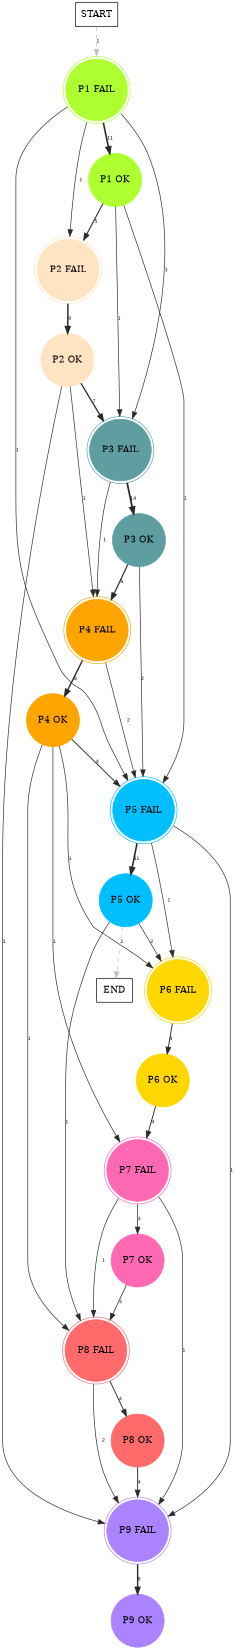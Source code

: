 digraph graphname {
	dpi = 150
	size="16,11!";
	margin = 0;
"P1 FAIL" [shape=circle, color=greenyellow, peripheries=2, style=filled]"P1 OK" [shape=circle, color=greenyellow, style=filled]"P2 FAIL" [shape=circle, color=bisque, peripheries=2, style=filled]"P2 OK" [shape=circle, color=bisque, style=filled]"P3 FAIL" [shape=circle, color=cadetblue, peripheries=2, style=filled]"P3 OK" [shape=circle, color=cadetblue, style=filled]"P4 FAIL" [shape=circle, color=orange, peripheries=2, style=filled]"P4 OK" [shape=circle, color=orange, style=filled]"P5 FAIL" [shape=circle, color=deepskyblue, peripheries=2, style=filled]"P5 OK" [shape=circle, color=deepskyblue, style=filled]"P6 FAIL" [shape=circle, color=gold, peripheries=2, style=filled]"P6 OK" [shape=circle, color=gold, style=filled]"P7 FAIL" [shape=circle, color=hotpink, peripheries=2, style=filled]"P7 OK" [shape=circle, color=hotpink, style=filled]"P8 FAIL" [shape=circle, color=indianred1, peripheries=2, style=filled]"P9 FAIL" [shape=circle, color=mediumpurple1, peripheries=2, style=filled]"P9 OK" [shape=circle, color=mediumpurple1, style=filled]"P8 OK" [shape=circle, color=indianred1, style=filled]"START" [shape=box, fillcolor=white, style=filled, color=black]"END" [shape=box, fillcolor=white, style=filled, color=black]"P1 FAIL" -> "P1 OK" [ color=grey16 penwidth = "2.3978952727983707"label ="11" labelfloat=false fontname="Arial" fontsize=8]
"P1 FAIL" -> "P2 FAIL" [ color=grey16 penwidth = "1"label ="1" labelfloat=false fontname="Arial" fontsize=8]
"P1 FAIL" -> "P3 FAIL" [ color=grey16 penwidth = "1"label ="1" labelfloat=false fontname="Arial" fontsize=8]
"P1 FAIL" -> "P5 FAIL" [ color=grey16 penwidth = "1"label ="1" labelfloat=false fontname="Arial" fontsize=8]
"P1 OK" -> "P2 FAIL" [ color=grey16 penwidth = "1.6094379124341003"label ="5" labelfloat=false fontname="Arial" fontsize=8]
"P1 OK" -> "P3 FAIL" [ color=grey16 penwidth = "1"label ="1" labelfloat=false fontname="Arial" fontsize=8]
"P1 OK" -> "P5 FAIL" [ color=grey16 penwidth = "1"label ="1" labelfloat=false fontname="Arial" fontsize=8]
"P2 FAIL" -> "P2 OK" [ color=grey16 penwidth = "2.1972245773362196"label ="9" labelfloat=false fontname="Arial" fontsize=8]
"P2 OK" -> "P3 FAIL" [ color=grey16 penwidth = "1.9459101490553132"label ="7" labelfloat=false fontname="Arial" fontsize=8]
"P2 OK" -> "P4 FAIL" [ color=grey16 penwidth = "1"label ="1" labelfloat=false fontname="Arial" fontsize=8]
"P2 OK" -> "P9 FAIL" [ color=grey16 penwidth = "1"label ="1" labelfloat=false fontname="Arial" fontsize=8]
"P3 FAIL" -> "P3 OK" [ color=grey16 penwidth = "2.6390573296152584"label ="14" labelfloat=false fontname="Arial" fontsize=8]
"P3 FAIL" -> "P4 FAIL" [ color=grey16 penwidth = "1"label ="1" labelfloat=false fontname="Arial" fontsize=8]
"P3 OK" -> "P4 FAIL" [ color=grey16 penwidth = "1.791759469228055"label ="6" labelfloat=false fontname="Arial" fontsize=8]
"P3 OK" -> "P5 FAIL" [ color=grey16 penwidth = "1"label ="2" labelfloat=false fontname="Arial" fontsize=8]
"P4 FAIL" -> "P4 OK" [ color=grey16 penwidth = "2.0794415416798357"label ="8" labelfloat=false fontname="Arial" fontsize=8]
"P4 FAIL" -> "P5 FAIL" [ color=grey16 penwidth = "1"label ="2" labelfloat=false fontname="Arial" fontsize=8]
"P4 OK" -> "P5 FAIL" [ color=grey16 penwidth = "1.3862943611198906"label ="4" labelfloat=false fontname="Arial" fontsize=8]
"P4 OK" -> "P6 FAIL" [ color=grey16 penwidth = "1"label ="1" labelfloat=false fontname="Arial" fontsize=8]
"P4 OK" -> "P7 FAIL" [ color=grey16 penwidth = "1"label ="1" labelfloat=false fontname="Arial" fontsize=8]
"P4 OK" -> "P8 FAIL" [ color=grey16 penwidth = "1"label ="1" labelfloat=false fontname="Arial" fontsize=8]
"P5 FAIL" -> "P5 OK" [ color=grey16 penwidth = "2.3978952727983707"label ="11" labelfloat=false fontname="Arial" fontsize=8]
"P5 FAIL" -> "P6 FAIL" [ color=grey16 penwidth = "1"label ="1" labelfloat=false fontname="Arial" fontsize=8]
"P5 FAIL" -> "P9 FAIL" [ color=grey16 penwidth = "1"label ="1" labelfloat=false fontname="Arial" fontsize=8]
"P5 OK" -> "P6 FAIL" [ color=grey16 penwidth = "1"label ="2" labelfloat=false fontname="Arial" fontsize=8]
"P5 OK" -> "P8 FAIL" [ color=grey16 penwidth = "1"label ="1" labelfloat=false fontname="Arial" fontsize=8]
"P5 OK" -> "END" [ style = dashed color=grey label ="1" labelfloat=false fontname="Arial" fontsize=8]
"P6 FAIL" -> "P6 OK" [ color=grey16 penwidth = "1.3862943611198906"label ="4" labelfloat=false fontname="Arial" fontsize=8]
"P6 OK" -> "P7 FAIL" [ color=grey16 penwidth = "1.3862943611198906"label ="4" labelfloat=false fontname="Arial" fontsize=8]
"P7 FAIL" -> "P7 OK" [ color=grey16 penwidth = "1.0986122886681098"label ="3" labelfloat=false fontname="Arial" fontsize=8]
"P7 FAIL" -> "P8 FAIL" [ color=grey16 penwidth = "1"label ="1" labelfloat=false fontname="Arial" fontsize=8]
"P7 FAIL" -> "P9 FAIL" [ color=grey16 penwidth = "1"label ="1" labelfloat=false fontname="Arial" fontsize=8]
"P7 OK" -> "P8 FAIL" [ color=grey16 penwidth = "1.0986122886681098"label ="3" labelfloat=false fontname="Arial" fontsize=8]
"P8 FAIL" -> "P9 FAIL" [ color=grey16 penwidth = "1"label ="2" labelfloat=false fontname="Arial" fontsize=8]
"P8 FAIL" -> "P8 OK" [ color=grey16 penwidth = "1.3862943611198906"label ="4" labelfloat=false fontname="Arial" fontsize=8]
"P9 FAIL" -> "P9 OK" [ color=grey16 penwidth = "2.0794415416798357"label ="8" labelfloat=false fontname="Arial" fontsize=8]
"P8 OK" -> "P9 FAIL" [ color=grey16 penwidth = "1.3862943611198906"label ="4" labelfloat=false fontname="Arial" fontsize=8]
"START" -> "P1 FAIL" [ style = dashed color=grey label ="1" labelfloat=false fontname="Arial" fontsize=8]
}